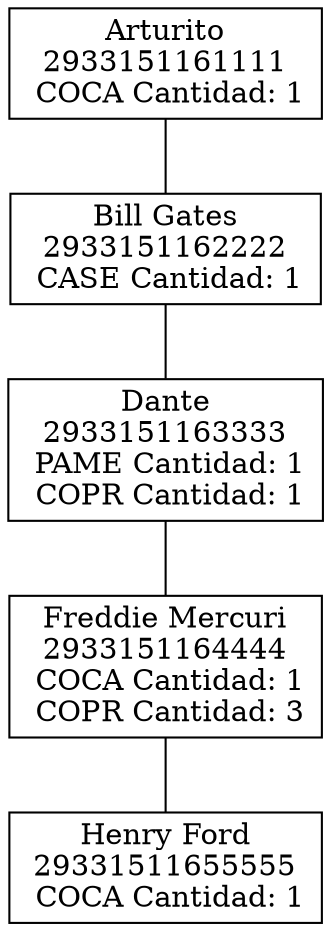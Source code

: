 graph G { 
Node0[dir=both shape=box label=" Arturito 
2933151161111
 COCA Cantidad: 1
"];
Node1[dir=both shape=box label=" Bill Gates 
2933151162222
 CASE Cantidad: 1
"];
Node0 -- Node1;
Node2[dir=both shape=box label=" Dante 
2933151163333
 PAME Cantidad: 1
 COPR Cantidad: 1
"];
Node1 -- Node2;
Node3[dir=both shape=box label=" Freddie Mercuri 
2933151164444
 COCA Cantidad: 1
 COPR Cantidad: 3
"];
Node2 -- Node3;
Node4[dir=both shape=box label=" Henry Ford 
29331511655555
 COCA Cantidad: 1
"];
Node3 -- Node4;
}